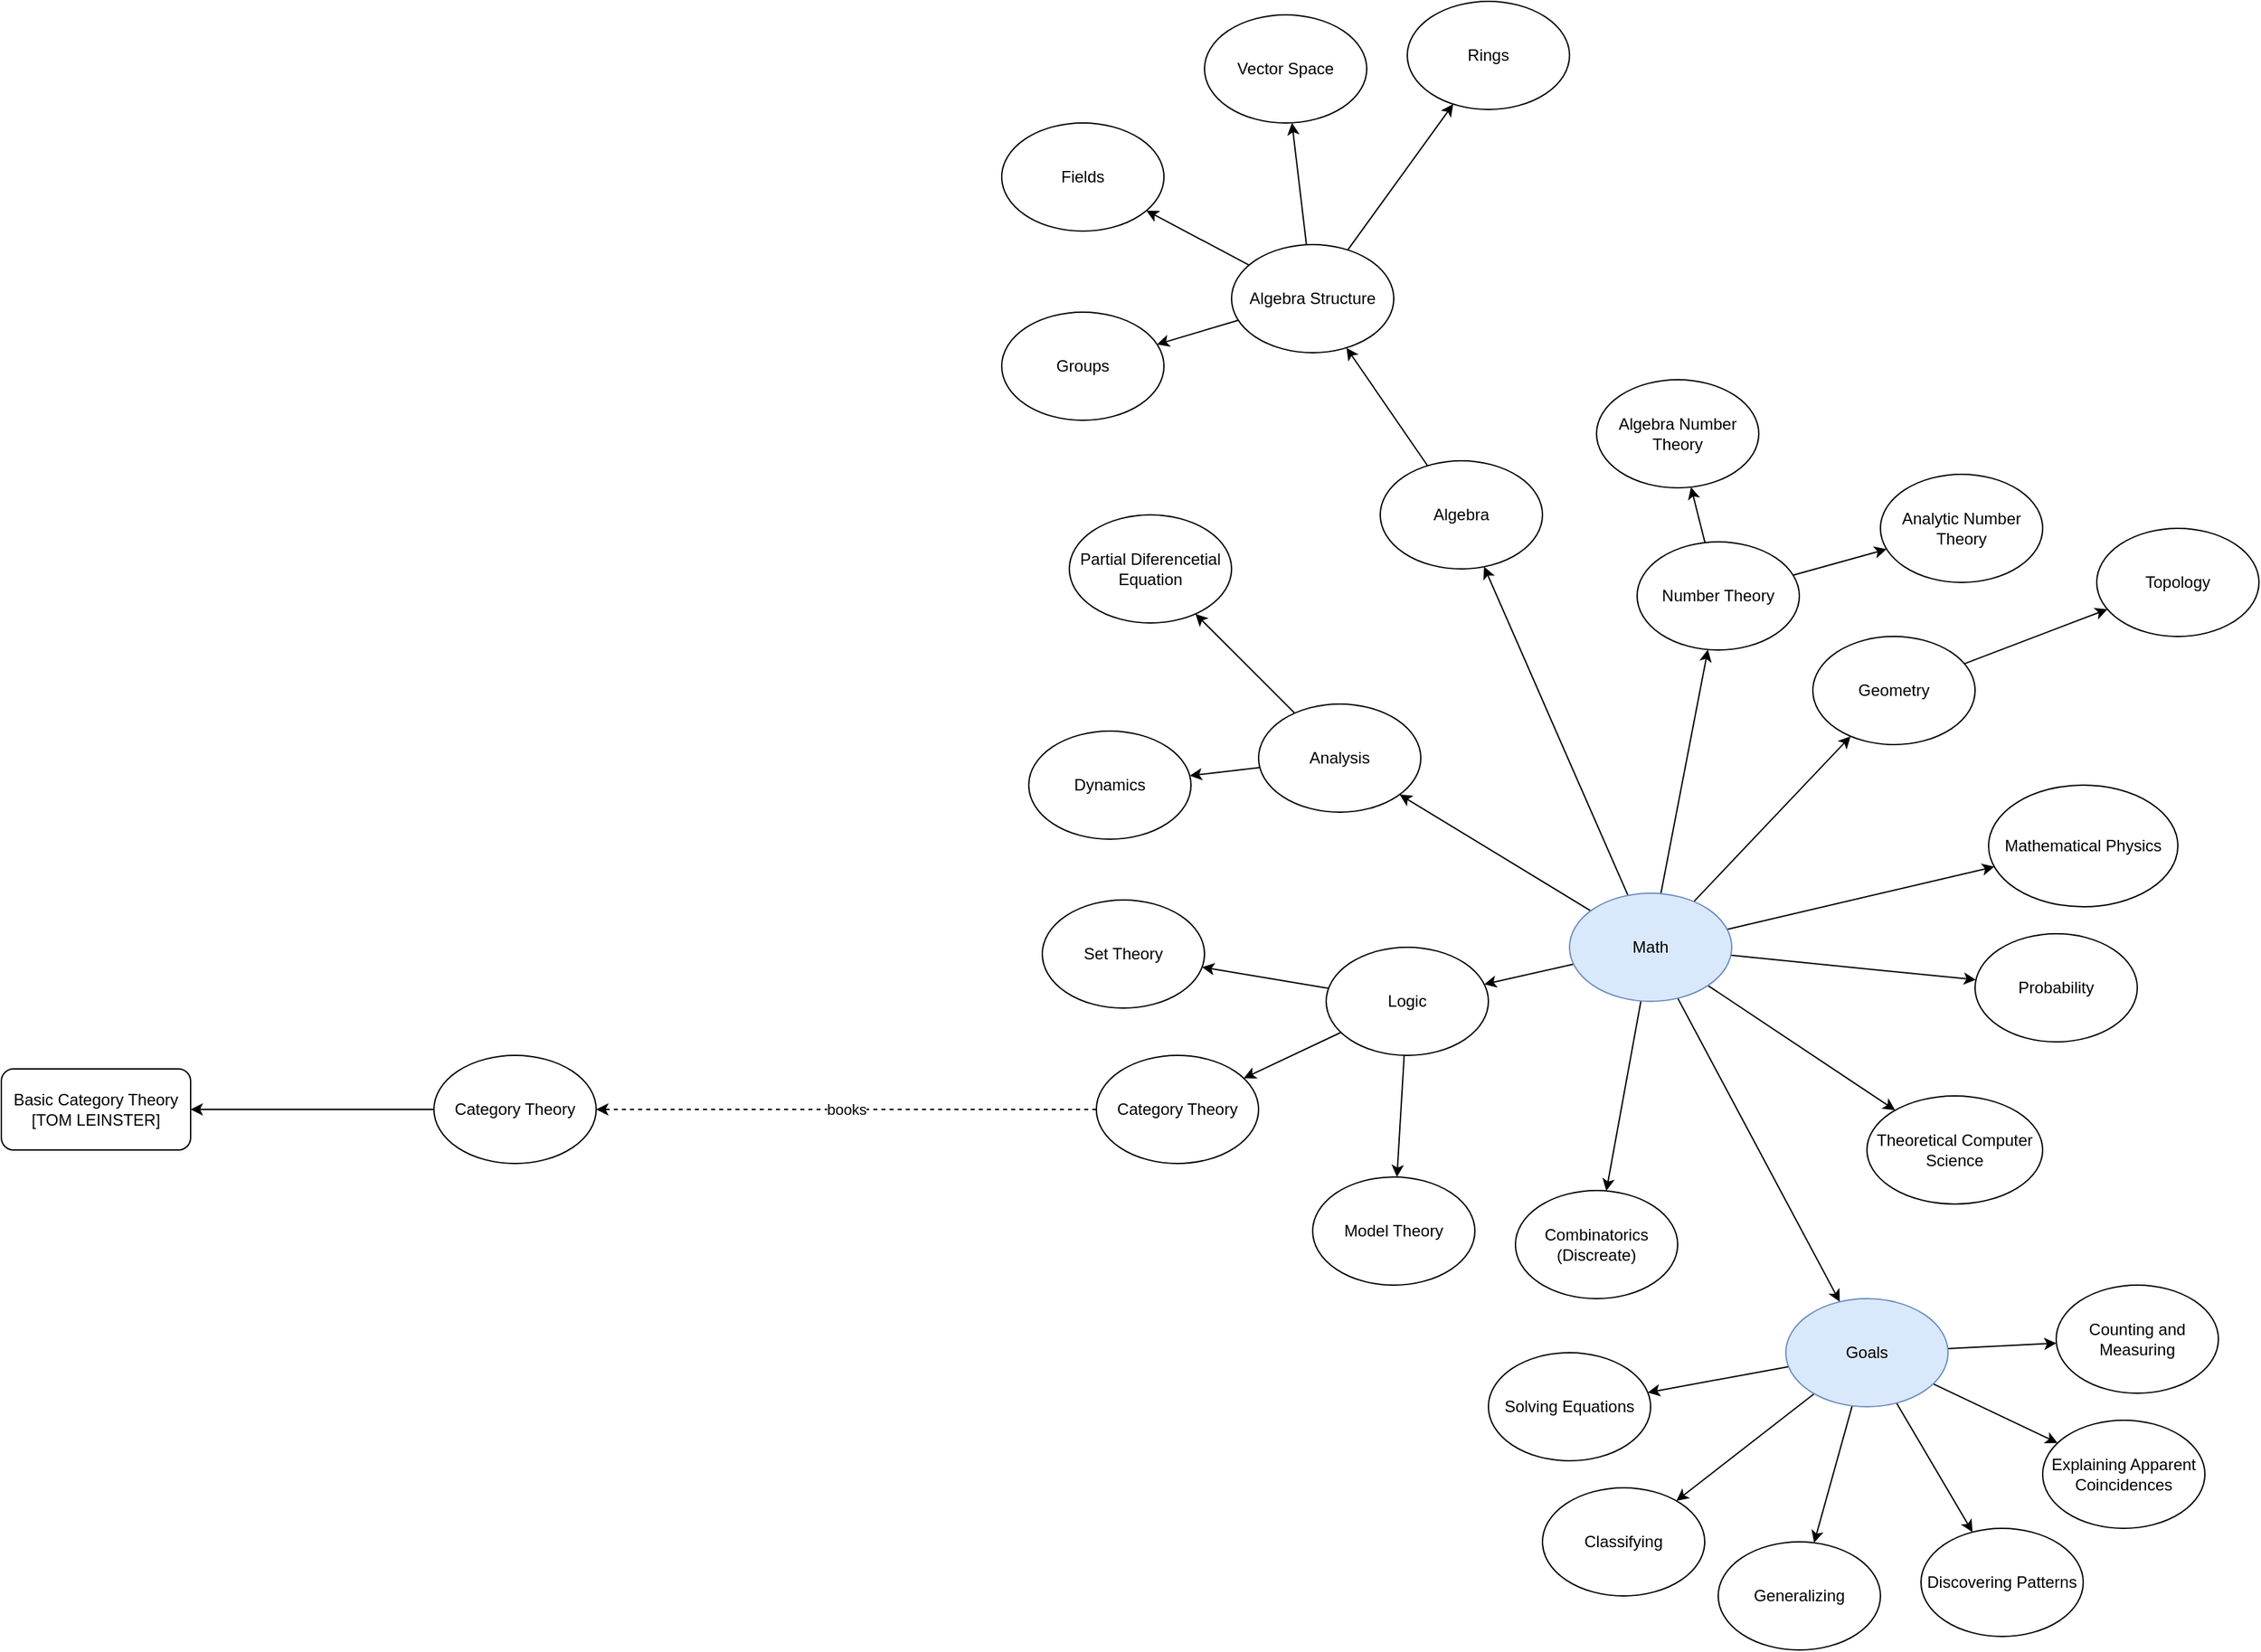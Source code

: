 <mxfile version="20.7.4" type="github">
  <diagram id="C-yN11XaQHERJCoyUqDr" name="หน้า-1">
    <mxGraphModel dx="2150" dy="1399" grid="1" gridSize="10" guides="1" tooltips="1" connect="1" arrows="1" fold="1" page="1" pageScale="1" pageWidth="1100" pageHeight="850" math="0" shadow="0">
      <root>
        <mxCell id="0" />
        <mxCell id="1" parent="0" />
        <mxCell id="EYg5Czc74dAmpDCZTBrX-3" style="rounded=0;orthogonalLoop=1;jettySize=auto;html=1;" parent="1" source="EYg5Czc74dAmpDCZTBrX-1" target="EYg5Czc74dAmpDCZTBrX-2" edge="1">
          <mxGeometry relative="1" as="geometry" />
        </mxCell>
        <mxCell id="EYg5Czc74dAmpDCZTBrX-5" style="edgeStyle=none;rounded=0;orthogonalLoop=1;jettySize=auto;html=1;" parent="1" source="EYg5Czc74dAmpDCZTBrX-1" target="EYg5Czc74dAmpDCZTBrX-4" edge="1">
          <mxGeometry relative="1" as="geometry" />
        </mxCell>
        <mxCell id="EYg5Czc74dAmpDCZTBrX-7" style="edgeStyle=none;rounded=0;orthogonalLoop=1;jettySize=auto;html=1;" parent="1" source="EYg5Czc74dAmpDCZTBrX-1" target="EYg5Czc74dAmpDCZTBrX-6" edge="1">
          <mxGeometry relative="1" as="geometry" />
        </mxCell>
        <mxCell id="EYg5Czc74dAmpDCZTBrX-15" style="edgeStyle=none;rounded=0;orthogonalLoop=1;jettySize=auto;html=1;" parent="1" source="EYg5Czc74dAmpDCZTBrX-1" target="EYg5Czc74dAmpDCZTBrX-14" edge="1">
          <mxGeometry relative="1" as="geometry" />
        </mxCell>
        <mxCell id="EYg5Czc74dAmpDCZTBrX-24" style="edgeStyle=none;rounded=0;orthogonalLoop=1;jettySize=auto;html=1;" parent="1" source="EYg5Czc74dAmpDCZTBrX-1" target="EYg5Czc74dAmpDCZTBrX-23" edge="1">
          <mxGeometry relative="1" as="geometry" />
        </mxCell>
        <mxCell id="EYg5Czc74dAmpDCZTBrX-32" style="edgeStyle=none;rounded=0;orthogonalLoop=1;jettySize=auto;html=1;" parent="1" source="EYg5Czc74dAmpDCZTBrX-1" target="EYg5Czc74dAmpDCZTBrX-31" edge="1">
          <mxGeometry relative="1" as="geometry" />
        </mxCell>
        <mxCell id="EYg5Czc74dAmpDCZTBrX-34" style="edgeStyle=none;rounded=0;orthogonalLoop=1;jettySize=auto;html=1;" parent="1" source="EYg5Czc74dAmpDCZTBrX-1" target="EYg5Czc74dAmpDCZTBrX-33" edge="1">
          <mxGeometry relative="1" as="geometry" />
        </mxCell>
        <mxCell id="EYg5Czc74dAmpDCZTBrX-36" style="edgeStyle=none;rounded=0;orthogonalLoop=1;jettySize=auto;html=1;" parent="1" source="EYg5Czc74dAmpDCZTBrX-1" target="EYg5Czc74dAmpDCZTBrX-35" edge="1">
          <mxGeometry relative="1" as="geometry" />
        </mxCell>
        <mxCell id="EYg5Czc74dAmpDCZTBrX-38" style="edgeStyle=none;rounded=0;orthogonalLoop=1;jettySize=auto;html=1;" parent="1" source="EYg5Czc74dAmpDCZTBrX-1" target="EYg5Czc74dAmpDCZTBrX-37" edge="1">
          <mxGeometry relative="1" as="geometry" />
        </mxCell>
        <mxCell id="EYg5Czc74dAmpDCZTBrX-50" style="edgeStyle=none;rounded=0;orthogonalLoop=1;jettySize=auto;html=1;" parent="1" source="EYg5Czc74dAmpDCZTBrX-1" target="EYg5Czc74dAmpDCZTBrX-49" edge="1">
          <mxGeometry relative="1" as="geometry" />
        </mxCell>
        <mxCell id="EYg5Czc74dAmpDCZTBrX-1" value="Math" style="ellipse;whiteSpace=wrap;html=1;fillColor=#dae8fc;strokeColor=#6c8ebf;" parent="1" vertex="1">
          <mxGeometry x="290" y="420" width="120" height="80" as="geometry" />
        </mxCell>
        <mxCell id="EYg5Czc74dAmpDCZTBrX-40" style="edgeStyle=none;rounded=0;orthogonalLoop=1;jettySize=auto;html=1;" parent="1" source="EYg5Czc74dAmpDCZTBrX-2" target="EYg5Czc74dAmpDCZTBrX-39" edge="1">
          <mxGeometry relative="1" as="geometry" />
        </mxCell>
        <mxCell id="EYg5Czc74dAmpDCZTBrX-2" value="Algebra" style="ellipse;whiteSpace=wrap;html=1;" parent="1" vertex="1">
          <mxGeometry x="150" y="100" width="120" height="80" as="geometry" />
        </mxCell>
        <mxCell id="EYg5Czc74dAmpDCZTBrX-9" style="edgeStyle=none;rounded=0;orthogonalLoop=1;jettySize=auto;html=1;" parent="1" source="EYg5Czc74dAmpDCZTBrX-4" target="EYg5Czc74dAmpDCZTBrX-8" edge="1">
          <mxGeometry relative="1" as="geometry" />
        </mxCell>
        <mxCell id="EYg5Czc74dAmpDCZTBrX-11" style="edgeStyle=none;rounded=0;orthogonalLoop=1;jettySize=auto;html=1;" parent="1" source="EYg5Czc74dAmpDCZTBrX-4" target="EYg5Czc74dAmpDCZTBrX-10" edge="1">
          <mxGeometry relative="1" as="geometry" />
        </mxCell>
        <mxCell id="EYg5Czc74dAmpDCZTBrX-4" value="Number Theory" style="ellipse;whiteSpace=wrap;html=1;" parent="1" vertex="1">
          <mxGeometry x="340" y="160" width="120" height="80" as="geometry" />
        </mxCell>
        <mxCell id="EYg5Czc74dAmpDCZTBrX-13" style="edgeStyle=none;rounded=0;orthogonalLoop=1;jettySize=auto;html=1;" parent="1" source="EYg5Czc74dAmpDCZTBrX-6" target="EYg5Czc74dAmpDCZTBrX-12" edge="1">
          <mxGeometry relative="1" as="geometry" />
        </mxCell>
        <mxCell id="EYg5Czc74dAmpDCZTBrX-6" value="Geometry" style="ellipse;whiteSpace=wrap;html=1;" parent="1" vertex="1">
          <mxGeometry x="470" y="230" width="120" height="80" as="geometry" />
        </mxCell>
        <mxCell id="EYg5Czc74dAmpDCZTBrX-8" value="Algebra Number Theory" style="ellipse;whiteSpace=wrap;html=1;" parent="1" vertex="1">
          <mxGeometry x="310" y="40" width="120" height="80" as="geometry" />
        </mxCell>
        <mxCell id="EYg5Czc74dAmpDCZTBrX-10" value="Analytic Number Theory" style="ellipse;whiteSpace=wrap;html=1;" parent="1" vertex="1">
          <mxGeometry x="520" y="110" width="120" height="80" as="geometry" />
        </mxCell>
        <mxCell id="EYg5Czc74dAmpDCZTBrX-12" value="Topology" style="ellipse;whiteSpace=wrap;html=1;" parent="1" vertex="1">
          <mxGeometry x="680" y="150" width="120" height="80" as="geometry" />
        </mxCell>
        <mxCell id="EYg5Czc74dAmpDCZTBrX-17" style="edgeStyle=none;rounded=0;orthogonalLoop=1;jettySize=auto;html=1;" parent="1" source="EYg5Czc74dAmpDCZTBrX-14" target="EYg5Czc74dAmpDCZTBrX-18" edge="1">
          <mxGeometry relative="1" as="geometry">
            <mxPoint x="5.857" y="384.205" as="targetPoint" />
          </mxGeometry>
        </mxCell>
        <mxCell id="EYg5Czc74dAmpDCZTBrX-22" style="edgeStyle=none;rounded=0;orthogonalLoop=1;jettySize=auto;html=1;" parent="1" source="EYg5Czc74dAmpDCZTBrX-14" target="EYg5Czc74dAmpDCZTBrX-21" edge="1">
          <mxGeometry relative="1" as="geometry" />
        </mxCell>
        <mxCell id="EYg5Czc74dAmpDCZTBrX-14" value="Analysis" style="ellipse;whiteSpace=wrap;html=1;" parent="1" vertex="1">
          <mxGeometry x="60" y="280" width="120" height="80" as="geometry" />
        </mxCell>
        <mxCell id="EYg5Czc74dAmpDCZTBrX-18" value="Partial Diferencetial Equation" style="ellipse;whiteSpace=wrap;html=1;" parent="1" vertex="1">
          <mxGeometry x="-80" y="140" width="120" height="80" as="geometry" />
        </mxCell>
        <mxCell id="EYg5Czc74dAmpDCZTBrX-21" value="Dynamics" style="ellipse;whiteSpace=wrap;html=1;" parent="1" vertex="1">
          <mxGeometry x="-110" y="300" width="120" height="80" as="geometry" />
        </mxCell>
        <mxCell id="EYg5Czc74dAmpDCZTBrX-28" style="edgeStyle=none;rounded=0;orthogonalLoop=1;jettySize=auto;html=1;" parent="1" source="EYg5Czc74dAmpDCZTBrX-23" target="EYg5Czc74dAmpDCZTBrX-25" edge="1">
          <mxGeometry relative="1" as="geometry" />
        </mxCell>
        <mxCell id="EYg5Czc74dAmpDCZTBrX-29" style="edgeStyle=none;rounded=0;orthogonalLoop=1;jettySize=auto;html=1;" parent="1" source="EYg5Czc74dAmpDCZTBrX-23" target="EYg5Czc74dAmpDCZTBrX-26" edge="1">
          <mxGeometry relative="1" as="geometry" />
        </mxCell>
        <mxCell id="EYg5Czc74dAmpDCZTBrX-30" style="edgeStyle=none;rounded=0;orthogonalLoop=1;jettySize=auto;html=1;" parent="1" source="EYg5Czc74dAmpDCZTBrX-23" target="EYg5Czc74dAmpDCZTBrX-27" edge="1">
          <mxGeometry relative="1" as="geometry" />
        </mxCell>
        <mxCell id="EYg5Czc74dAmpDCZTBrX-23" value="Logic" style="ellipse;whiteSpace=wrap;html=1;" parent="1" vertex="1">
          <mxGeometry x="110" y="460" width="120" height="80" as="geometry" />
        </mxCell>
        <mxCell id="EYg5Czc74dAmpDCZTBrX-25" value="Set Theory" style="ellipse;whiteSpace=wrap;html=1;" parent="1" vertex="1">
          <mxGeometry x="-100" y="425" width="120" height="80" as="geometry" />
        </mxCell>
        <mxCell id="SE_YIdTgUY53TaQNBG7W-2" value="books" style="rounded=0;orthogonalLoop=1;jettySize=auto;html=1;dashed=1;" edge="1" parent="1" source="EYg5Czc74dAmpDCZTBrX-26" target="SE_YIdTgUY53TaQNBG7W-1">
          <mxGeometry relative="1" as="geometry" />
        </mxCell>
        <mxCell id="EYg5Czc74dAmpDCZTBrX-26" value="Category Theory" style="ellipse;whiteSpace=wrap;html=1;" parent="1" vertex="1">
          <mxGeometry x="-60" y="540" width="120" height="80" as="geometry" />
        </mxCell>
        <mxCell id="EYg5Czc74dAmpDCZTBrX-27" value="Model Theory" style="ellipse;whiteSpace=wrap;html=1;" parent="1" vertex="1">
          <mxGeometry x="100" y="630" width="120" height="80" as="geometry" />
        </mxCell>
        <mxCell id="EYg5Czc74dAmpDCZTBrX-31" value="Combinatorics&lt;br&gt;(Discreate)" style="ellipse;whiteSpace=wrap;html=1;" parent="1" vertex="1">
          <mxGeometry x="250" y="640" width="120" height="80" as="geometry" />
        </mxCell>
        <mxCell id="EYg5Czc74dAmpDCZTBrX-33" value="Theoretical Computer Science" style="ellipse;whiteSpace=wrap;html=1;" parent="1" vertex="1">
          <mxGeometry x="510" y="570" width="130" height="80" as="geometry" />
        </mxCell>
        <mxCell id="EYg5Czc74dAmpDCZTBrX-35" value="Probability" style="ellipse;whiteSpace=wrap;html=1;" parent="1" vertex="1">
          <mxGeometry x="590" y="450" width="120" height="80" as="geometry" />
        </mxCell>
        <mxCell id="EYg5Czc74dAmpDCZTBrX-37" value="Mathematical Physics" style="ellipse;whiteSpace=wrap;html=1;" parent="1" vertex="1">
          <mxGeometry x="600" y="340" width="140" height="90" as="geometry" />
        </mxCell>
        <mxCell id="EYg5Czc74dAmpDCZTBrX-45" style="edgeStyle=none;rounded=0;orthogonalLoop=1;jettySize=auto;html=1;" parent="1" source="EYg5Czc74dAmpDCZTBrX-39" target="EYg5Czc74dAmpDCZTBrX-41" edge="1">
          <mxGeometry relative="1" as="geometry" />
        </mxCell>
        <mxCell id="EYg5Czc74dAmpDCZTBrX-46" style="edgeStyle=none;rounded=0;orthogonalLoop=1;jettySize=auto;html=1;" parent="1" source="EYg5Czc74dAmpDCZTBrX-39" target="EYg5Czc74dAmpDCZTBrX-42" edge="1">
          <mxGeometry relative="1" as="geometry" />
        </mxCell>
        <mxCell id="EYg5Czc74dAmpDCZTBrX-47" style="edgeStyle=none;rounded=0;orthogonalLoop=1;jettySize=auto;html=1;" parent="1" source="EYg5Czc74dAmpDCZTBrX-39" target="EYg5Czc74dAmpDCZTBrX-43" edge="1">
          <mxGeometry relative="1" as="geometry" />
        </mxCell>
        <mxCell id="EYg5Czc74dAmpDCZTBrX-48" style="edgeStyle=none;rounded=0;orthogonalLoop=1;jettySize=auto;html=1;" parent="1" source="EYg5Czc74dAmpDCZTBrX-39" target="EYg5Czc74dAmpDCZTBrX-44" edge="1">
          <mxGeometry relative="1" as="geometry" />
        </mxCell>
        <mxCell id="EYg5Czc74dAmpDCZTBrX-39" value="Algebra Structure" style="ellipse;whiteSpace=wrap;html=1;" parent="1" vertex="1">
          <mxGeometry x="40" y="-60" width="120" height="80" as="geometry" />
        </mxCell>
        <mxCell id="EYg5Czc74dAmpDCZTBrX-41" value="Groups" style="ellipse;whiteSpace=wrap;html=1;" parent="1" vertex="1">
          <mxGeometry x="-130" y="-10" width="120" height="80" as="geometry" />
        </mxCell>
        <mxCell id="EYg5Czc74dAmpDCZTBrX-42" value="Fields" style="ellipse;whiteSpace=wrap;html=1;" parent="1" vertex="1">
          <mxGeometry x="-130" y="-150" width="120" height="80" as="geometry" />
        </mxCell>
        <mxCell id="EYg5Czc74dAmpDCZTBrX-43" value="Vector Space" style="ellipse;whiteSpace=wrap;html=1;" parent="1" vertex="1">
          <mxGeometry x="20" y="-230" width="120" height="80" as="geometry" />
        </mxCell>
        <mxCell id="EYg5Czc74dAmpDCZTBrX-44" value="Rings" style="ellipse;whiteSpace=wrap;html=1;" parent="1" vertex="1">
          <mxGeometry x="170" y="-240" width="120" height="80" as="geometry" />
        </mxCell>
        <mxCell id="EYg5Czc74dAmpDCZTBrX-52" style="edgeStyle=none;rounded=0;orthogonalLoop=1;jettySize=auto;html=1;" parent="1" source="EYg5Czc74dAmpDCZTBrX-49" target="EYg5Czc74dAmpDCZTBrX-51" edge="1">
          <mxGeometry relative="1" as="geometry" />
        </mxCell>
        <mxCell id="EYg5Czc74dAmpDCZTBrX-54" style="edgeStyle=none;rounded=0;orthogonalLoop=1;jettySize=auto;html=1;" parent="1" source="EYg5Czc74dAmpDCZTBrX-49" target="EYg5Czc74dAmpDCZTBrX-53" edge="1">
          <mxGeometry relative="1" as="geometry" />
        </mxCell>
        <mxCell id="EYg5Czc74dAmpDCZTBrX-56" style="edgeStyle=none;rounded=0;orthogonalLoop=1;jettySize=auto;html=1;" parent="1" source="EYg5Czc74dAmpDCZTBrX-49" target="EYg5Czc74dAmpDCZTBrX-55" edge="1">
          <mxGeometry relative="1" as="geometry" />
        </mxCell>
        <mxCell id="EYg5Czc74dAmpDCZTBrX-58" style="edgeStyle=none;rounded=0;orthogonalLoop=1;jettySize=auto;html=1;" parent="1" source="EYg5Czc74dAmpDCZTBrX-49" target="EYg5Czc74dAmpDCZTBrX-57" edge="1">
          <mxGeometry relative="1" as="geometry" />
        </mxCell>
        <mxCell id="iuyAZIjcVl7Do768gyy2-2" style="rounded=0;orthogonalLoop=1;jettySize=auto;html=1;" parent="1" source="EYg5Czc74dAmpDCZTBrX-49" target="iuyAZIjcVl7Do768gyy2-1" edge="1">
          <mxGeometry relative="1" as="geometry" />
        </mxCell>
        <mxCell id="iuyAZIjcVl7Do768gyy2-4" style="edgeStyle=none;rounded=0;orthogonalLoop=1;jettySize=auto;html=1;" parent="1" source="EYg5Czc74dAmpDCZTBrX-49" target="iuyAZIjcVl7Do768gyy2-3" edge="1">
          <mxGeometry relative="1" as="geometry" />
        </mxCell>
        <mxCell id="EYg5Czc74dAmpDCZTBrX-49" value="Goals" style="ellipse;whiteSpace=wrap;html=1;fillColor=#dae8fc;strokeColor=#6c8ebf;" parent="1" vertex="1">
          <mxGeometry x="450" y="720" width="120" height="80" as="geometry" />
        </mxCell>
        <mxCell id="EYg5Czc74dAmpDCZTBrX-51" value="Solving Equations" style="ellipse;whiteSpace=wrap;html=1;" parent="1" vertex="1">
          <mxGeometry x="230" y="760" width="120" height="80" as="geometry" />
        </mxCell>
        <mxCell id="EYg5Czc74dAmpDCZTBrX-53" value="Classifying" style="ellipse;whiteSpace=wrap;html=1;" parent="1" vertex="1">
          <mxGeometry x="270" y="860" width="120" height="80" as="geometry" />
        </mxCell>
        <mxCell id="EYg5Czc74dAmpDCZTBrX-55" value="Generalizing" style="ellipse;whiteSpace=wrap;html=1;" parent="1" vertex="1">
          <mxGeometry x="400" y="900" width="120" height="80" as="geometry" />
        </mxCell>
        <mxCell id="EYg5Czc74dAmpDCZTBrX-57" value="Discovering Patterns" style="ellipse;whiteSpace=wrap;html=1;" parent="1" vertex="1">
          <mxGeometry x="550" y="890" width="120" height="80" as="geometry" />
        </mxCell>
        <mxCell id="iuyAZIjcVl7Do768gyy2-1" value="Explaining Apparent Coincidences" style="ellipse;whiteSpace=wrap;html=1;" parent="1" vertex="1">
          <mxGeometry x="640" y="810" width="120" height="80" as="geometry" />
        </mxCell>
        <mxCell id="iuyAZIjcVl7Do768gyy2-3" value="Counting and Measuring" style="ellipse;whiteSpace=wrap;html=1;" parent="1" vertex="1">
          <mxGeometry x="650" y="710" width="120" height="80" as="geometry" />
        </mxCell>
        <mxCell id="SE_YIdTgUY53TaQNBG7W-4" style="rounded=0;orthogonalLoop=1;jettySize=auto;html=1;" edge="1" parent="1" source="SE_YIdTgUY53TaQNBG7W-1" target="SE_YIdTgUY53TaQNBG7W-3">
          <mxGeometry relative="1" as="geometry" />
        </mxCell>
        <mxCell id="SE_YIdTgUY53TaQNBG7W-1" value="Category Theory" style="ellipse;whiteSpace=wrap;html=1;" vertex="1" parent="1">
          <mxGeometry x="-550" y="540" width="120" height="80" as="geometry" />
        </mxCell>
        <mxCell id="SE_YIdTgUY53TaQNBG7W-3" value="Basic Category Theory [TOM LEINSTER]" style="rounded=1;whiteSpace=wrap;html=1;" vertex="1" parent="1">
          <mxGeometry x="-870" y="550" width="140" height="60" as="geometry" />
        </mxCell>
      </root>
    </mxGraphModel>
  </diagram>
</mxfile>
